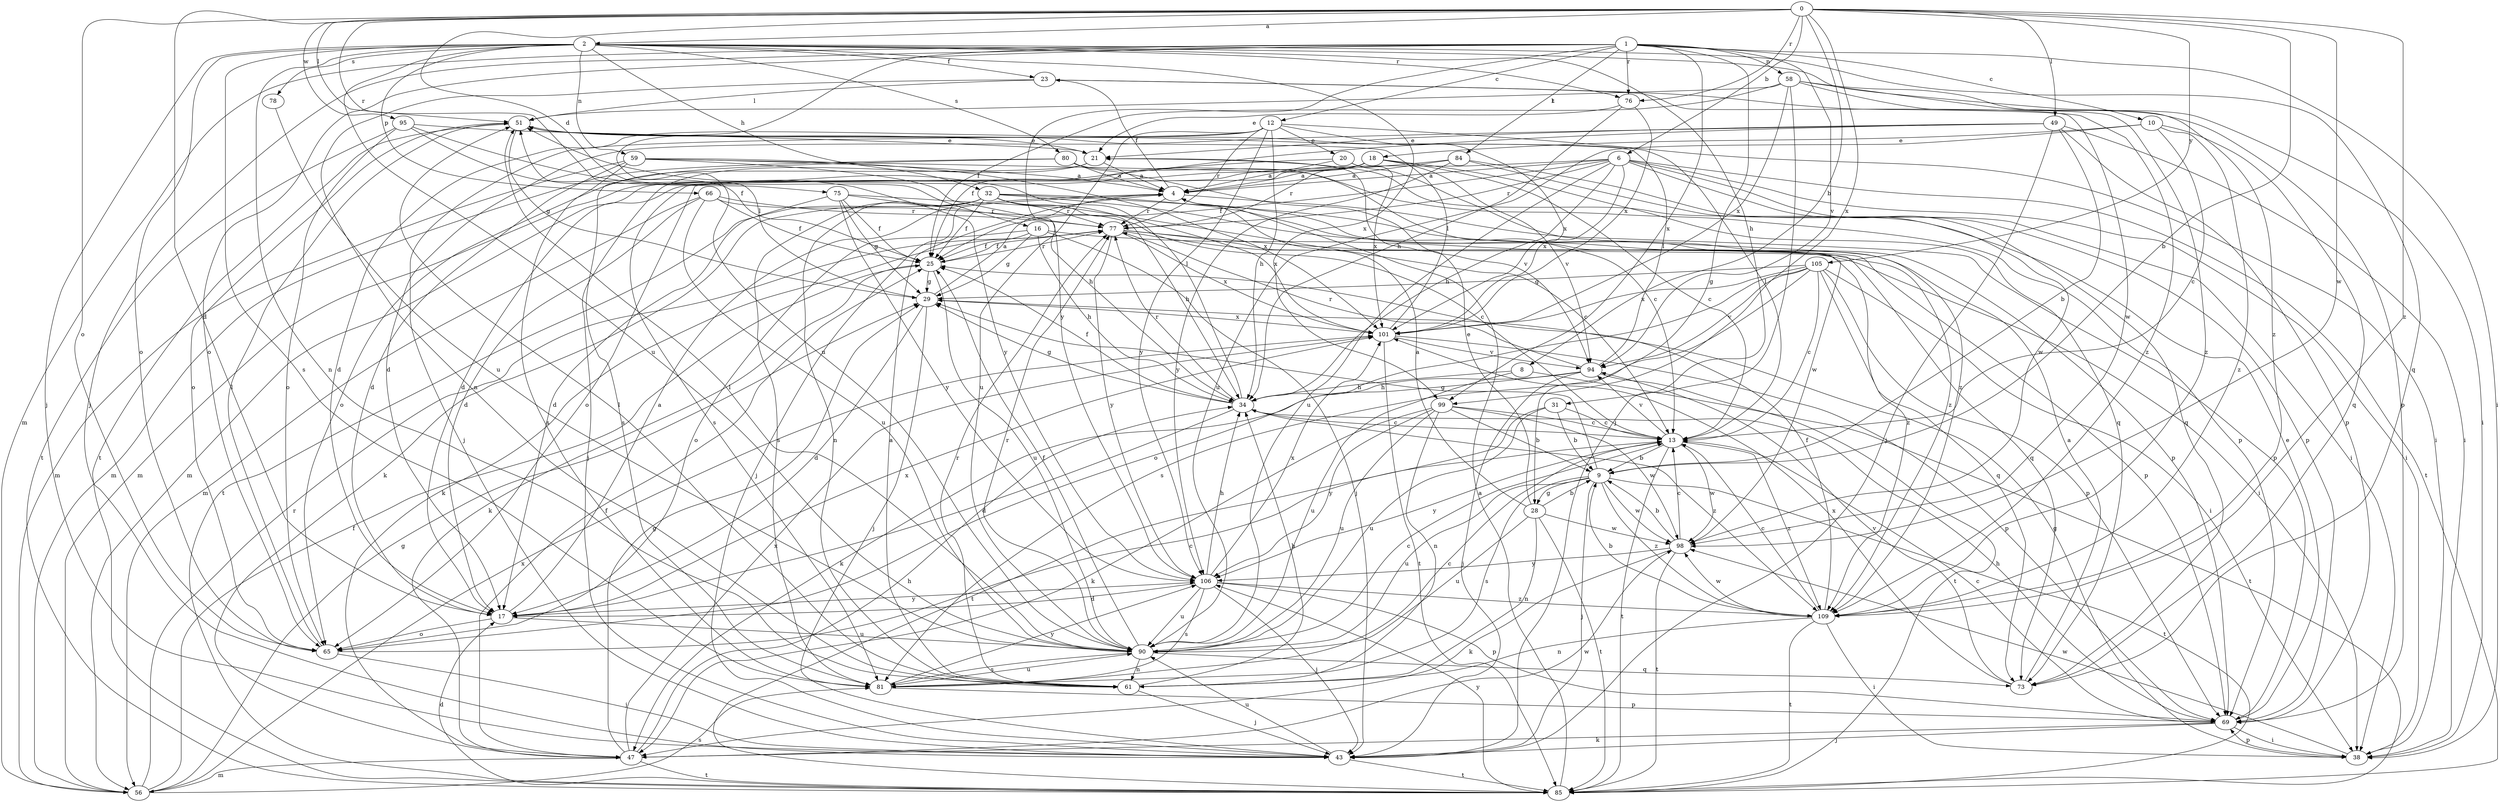 strict digraph  {
0;
1;
2;
4;
6;
8;
9;
10;
12;
13;
16;
17;
18;
20;
21;
23;
25;
28;
29;
31;
32;
34;
38;
43;
47;
49;
51;
56;
58;
59;
61;
65;
66;
69;
73;
75;
76;
77;
78;
80;
81;
84;
85;
90;
94;
95;
98;
99;
101;
105;
106;
109;
0 -> 2  [label=a];
0 -> 6  [label=b];
0 -> 8  [label=b];
0 -> 9  [label=b];
0 -> 16  [label=d];
0 -> 17  [label=d];
0 -> 49  [label=l];
0 -> 51  [label=l];
0 -> 65  [label=o];
0 -> 75  [label=r];
0 -> 76  [label=r];
0 -> 95  [label=w];
0 -> 98  [label=w];
0 -> 99  [label=x];
0 -> 105  [label=y];
0 -> 109  [label=z];
1 -> 10  [label=c];
1 -> 12  [label=c];
1 -> 28  [label=g];
1 -> 38  [label=i];
1 -> 43  [label=j];
1 -> 56  [label=m];
1 -> 58  [label=n];
1 -> 65  [label=o];
1 -> 76  [label=r];
1 -> 84  [label=t];
1 -> 90  [label=u];
1 -> 94  [label=v];
1 -> 99  [label=x];
1 -> 106  [label=y];
2 -> 23  [label=f];
2 -> 31  [label=h];
2 -> 32  [label=h];
2 -> 43  [label=j];
2 -> 59  [label=n];
2 -> 61  [label=n];
2 -> 65  [label=o];
2 -> 66  [label=p];
2 -> 73  [label=q];
2 -> 76  [label=r];
2 -> 78  [label=s];
2 -> 80  [label=s];
2 -> 81  [label=s];
2 -> 90  [label=u];
2 -> 99  [label=x];
2 -> 109  [label=z];
4 -> 23  [label=f];
4 -> 43  [label=j];
4 -> 69  [label=p];
4 -> 77  [label=r];
6 -> 4  [label=a];
6 -> 25  [label=f];
6 -> 34  [label=h];
6 -> 38  [label=i];
6 -> 65  [label=o];
6 -> 73  [label=q];
6 -> 77  [label=r];
6 -> 85  [label=t];
6 -> 90  [label=u];
6 -> 98  [label=w];
6 -> 101  [label=x];
8 -> 34  [label=h];
8 -> 85  [label=t];
8 -> 90  [label=u];
9 -> 28  [label=g];
9 -> 29  [label=g];
9 -> 43  [label=j];
9 -> 81  [label=s];
9 -> 85  [label=t];
9 -> 90  [label=u];
9 -> 98  [label=w];
9 -> 109  [label=z];
10 -> 13  [label=c];
10 -> 18  [label=e];
10 -> 73  [label=q];
10 -> 90  [label=u];
10 -> 109  [label=z];
12 -> 17  [label=d];
12 -> 20  [label=e];
12 -> 34  [label=h];
12 -> 38  [label=i];
12 -> 43  [label=j];
12 -> 77  [label=r];
12 -> 90  [label=u];
12 -> 101  [label=x];
12 -> 106  [label=y];
13 -> 9  [label=b];
13 -> 51  [label=l];
13 -> 85  [label=t];
13 -> 94  [label=v];
13 -> 98  [label=w];
13 -> 106  [label=y];
13 -> 109  [label=z];
16 -> 25  [label=f];
16 -> 29  [label=g];
16 -> 34  [label=h];
16 -> 38  [label=i];
16 -> 43  [label=j];
16 -> 65  [label=o];
17 -> 4  [label=a];
17 -> 65  [label=o];
17 -> 90  [label=u];
17 -> 101  [label=x];
17 -> 106  [label=y];
18 -> 4  [label=a];
18 -> 13  [label=c];
18 -> 56  [label=m];
18 -> 73  [label=q];
18 -> 77  [label=r];
18 -> 81  [label=s];
18 -> 94  [label=v];
20 -> 4  [label=a];
20 -> 56  [label=m];
20 -> 101  [label=x];
20 -> 109  [label=z];
21 -> 4  [label=a];
21 -> 43  [label=j];
21 -> 65  [label=o];
23 -> 51  [label=l];
23 -> 61  [label=n];
23 -> 98  [label=w];
23 -> 109  [label=z];
25 -> 29  [label=g];
25 -> 47  [label=k];
25 -> 77  [label=r];
25 -> 90  [label=u];
28 -> 4  [label=a];
28 -> 9  [label=b];
28 -> 21  [label=e];
28 -> 61  [label=n];
28 -> 85  [label=t];
28 -> 90  [label=u];
28 -> 98  [label=w];
29 -> 4  [label=a];
29 -> 17  [label=d];
29 -> 43  [label=j];
29 -> 51  [label=l];
29 -> 101  [label=x];
31 -> 9  [label=b];
31 -> 13  [label=c];
31 -> 85  [label=t];
31 -> 90  [label=u];
32 -> 25  [label=f];
32 -> 34  [label=h];
32 -> 47  [label=k];
32 -> 61  [label=n];
32 -> 69  [label=p];
32 -> 77  [label=r];
32 -> 81  [label=s];
32 -> 85  [label=t];
32 -> 98  [label=w];
32 -> 101  [label=x];
32 -> 109  [label=z];
34 -> 13  [label=c];
34 -> 17  [label=d];
34 -> 25  [label=f];
34 -> 29  [label=g];
34 -> 51  [label=l];
34 -> 77  [label=r];
34 -> 109  [label=z];
38 -> 29  [label=g];
38 -> 69  [label=p];
38 -> 98  [label=w];
43 -> 85  [label=t];
43 -> 90  [label=u];
47 -> 25  [label=f];
47 -> 29  [label=g];
47 -> 34  [label=h];
47 -> 56  [label=m];
47 -> 85  [label=t];
47 -> 98  [label=w];
47 -> 101  [label=x];
49 -> 9  [label=b];
49 -> 17  [label=d];
49 -> 21  [label=e];
49 -> 25  [label=f];
49 -> 38  [label=i];
49 -> 43  [label=j];
49 -> 69  [label=p];
51 -> 21  [label=e];
51 -> 29  [label=g];
51 -> 65  [label=o];
51 -> 85  [label=t];
56 -> 25  [label=f];
56 -> 29  [label=g];
56 -> 77  [label=r];
56 -> 81  [label=s];
56 -> 101  [label=x];
58 -> 25  [label=f];
58 -> 38  [label=i];
58 -> 43  [label=j];
58 -> 51  [label=l];
58 -> 69  [label=p];
58 -> 101  [label=x];
58 -> 109  [label=z];
59 -> 4  [label=a];
59 -> 17  [label=d];
59 -> 34  [label=h];
59 -> 56  [label=m];
59 -> 69  [label=p];
59 -> 81  [label=s];
59 -> 101  [label=x];
61 -> 4  [label=a];
61 -> 34  [label=h];
61 -> 43  [label=j];
61 -> 51  [label=l];
61 -> 77  [label=r];
65 -> 13  [label=c];
65 -> 43  [label=j];
65 -> 51  [label=l];
66 -> 13  [label=c];
66 -> 17  [label=d];
66 -> 25  [label=f];
66 -> 56  [label=m];
66 -> 77  [label=r];
66 -> 90  [label=u];
69 -> 13  [label=c];
69 -> 21  [label=e];
69 -> 34  [label=h];
69 -> 38  [label=i];
69 -> 43  [label=j];
69 -> 47  [label=k];
73 -> 4  [label=a];
73 -> 94  [label=v];
73 -> 101  [label=x];
75 -> 13  [label=c];
75 -> 17  [label=d];
75 -> 25  [label=f];
75 -> 29  [label=g];
75 -> 77  [label=r];
75 -> 106  [label=y];
76 -> 21  [label=e];
76 -> 34  [label=h];
76 -> 101  [label=x];
77 -> 25  [label=f];
77 -> 47  [label=k];
77 -> 69  [label=p];
77 -> 73  [label=q];
77 -> 101  [label=x];
77 -> 106  [label=y];
77 -> 109  [label=z];
78 -> 90  [label=u];
80 -> 4  [label=a];
80 -> 13  [label=c];
80 -> 56  [label=m];
80 -> 81  [label=s];
80 -> 94  [label=v];
81 -> 13  [label=c];
81 -> 69  [label=p];
81 -> 90  [label=u];
81 -> 106  [label=y];
84 -> 4  [label=a];
84 -> 17  [label=d];
84 -> 38  [label=i];
84 -> 69  [label=p];
84 -> 106  [label=y];
85 -> 4  [label=a];
85 -> 17  [label=d];
85 -> 106  [label=y];
90 -> 13  [label=c];
90 -> 25  [label=f];
90 -> 51  [label=l];
90 -> 61  [label=n];
90 -> 73  [label=q];
90 -> 77  [label=r];
90 -> 81  [label=s];
94 -> 34  [label=h];
94 -> 43  [label=j];
94 -> 47  [label=k];
94 -> 51  [label=l];
94 -> 77  [label=r];
94 -> 85  [label=t];
95 -> 21  [label=e];
95 -> 25  [label=f];
95 -> 65  [label=o];
95 -> 85  [label=t];
95 -> 106  [label=y];
98 -> 9  [label=b];
98 -> 13  [label=c];
98 -> 47  [label=k];
98 -> 85  [label=t];
98 -> 106  [label=y];
99 -> 9  [label=b];
99 -> 13  [label=c];
99 -> 47  [label=k];
99 -> 61  [label=n];
99 -> 90  [label=u];
99 -> 98  [label=w];
99 -> 106  [label=y];
101 -> 51  [label=l];
101 -> 69  [label=p];
101 -> 85  [label=t];
101 -> 94  [label=v];
105 -> 13  [label=c];
105 -> 29  [label=g];
105 -> 38  [label=i];
105 -> 65  [label=o];
105 -> 69  [label=p];
105 -> 73  [label=q];
105 -> 81  [label=s];
105 -> 94  [label=v];
105 -> 101  [label=x];
106 -> 17  [label=d];
106 -> 34  [label=h];
106 -> 43  [label=j];
106 -> 69  [label=p];
106 -> 81  [label=s];
106 -> 90  [label=u];
106 -> 101  [label=x];
106 -> 109  [label=z];
109 -> 9  [label=b];
109 -> 13  [label=c];
109 -> 25  [label=f];
109 -> 38  [label=i];
109 -> 61  [label=n];
109 -> 85  [label=t];
109 -> 98  [label=w];
}
